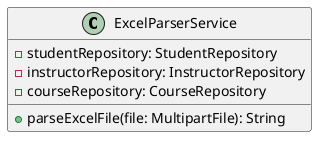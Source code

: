 @startuml
class ExcelParserService [[java:edu.sru.thangiah.service.ExcelParserService]] {
	-studentRepository: StudentRepository
	-instructorRepository: InstructorRepository
	-courseRepository: CourseRepository
	+parseExcelFile(file: MultipartFile): String
}
@enduml